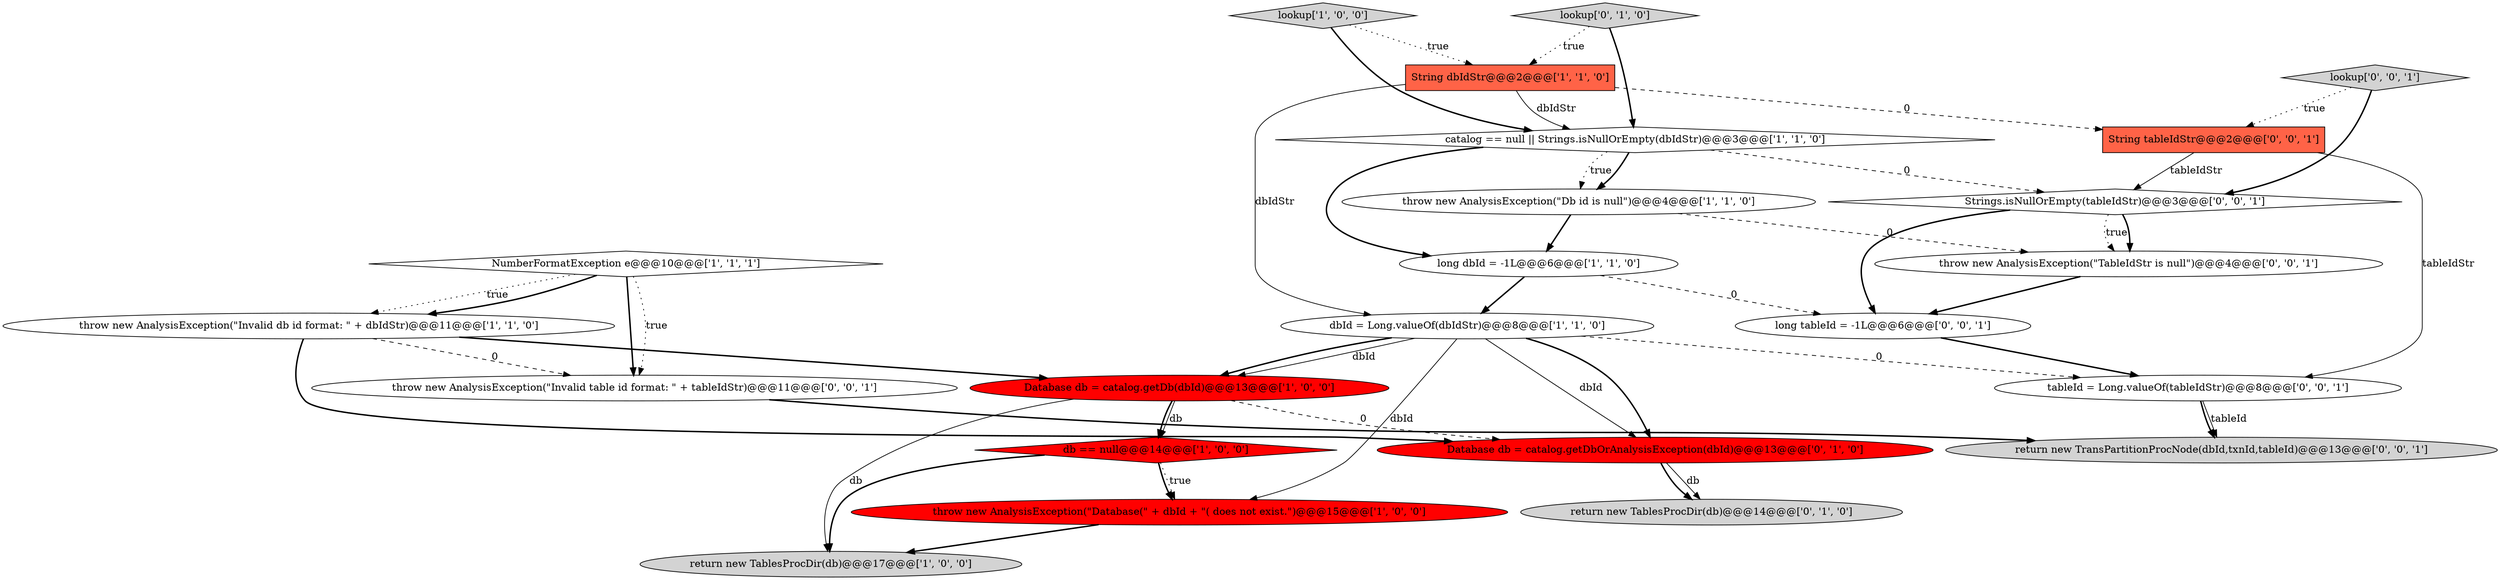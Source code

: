 digraph {
2 [style = filled, label = "Database db = catalog.getDb(dbId)@@@13@@@['1', '0', '0']", fillcolor = red, shape = ellipse image = "AAA1AAABBB1BBB"];
14 [style = filled, label = "return new TablesProcDir(db)@@@14@@@['0', '1', '0']", fillcolor = lightgray, shape = ellipse image = "AAA0AAABBB2BBB"];
7 [style = filled, label = "catalog == null || Strings.isNullOrEmpty(dbIdStr)@@@3@@@['1', '1', '0']", fillcolor = white, shape = diamond image = "AAA0AAABBB1BBB"];
9 [style = filled, label = "long dbId = -1L@@@6@@@['1', '1', '0']", fillcolor = white, shape = ellipse image = "AAA0AAABBB1BBB"];
20 [style = filled, label = "return new TransPartitionProcNode(dbId,txnId,tableId)@@@13@@@['0', '0', '1']", fillcolor = lightgray, shape = ellipse image = "AAA0AAABBB3BBB"];
18 [style = filled, label = "throw new AnalysisException(\"TableIdStr is null\")@@@4@@@['0', '0', '1']", fillcolor = white, shape = ellipse image = "AAA0AAABBB3BBB"];
4 [style = filled, label = "lookup['1', '0', '0']", fillcolor = lightgray, shape = diamond image = "AAA0AAABBB1BBB"];
19 [style = filled, label = "long tableId = -1L@@@6@@@['0', '0', '1']", fillcolor = white, shape = ellipse image = "AAA0AAABBB3BBB"];
15 [style = filled, label = "tableId = Long.valueOf(tableIdStr)@@@8@@@['0', '0', '1']", fillcolor = white, shape = ellipse image = "AAA0AAABBB3BBB"];
21 [style = filled, label = "throw new AnalysisException(\"Invalid table id format: \" + tableIdStr)@@@11@@@['0', '0', '1']", fillcolor = white, shape = ellipse image = "AAA0AAABBB3BBB"];
6 [style = filled, label = "NumberFormatException e@@@10@@@['1', '1', '1']", fillcolor = white, shape = diamond image = "AAA0AAABBB1BBB"];
16 [style = filled, label = "String tableIdStr@@@2@@@['0', '0', '1']", fillcolor = tomato, shape = box image = "AAA0AAABBB3BBB"];
3 [style = filled, label = "dbId = Long.valueOf(dbIdStr)@@@8@@@['1', '1', '0']", fillcolor = white, shape = ellipse image = "AAA0AAABBB1BBB"];
5 [style = filled, label = "throw new AnalysisException(\"Database(\" + dbId + \"( does not exist.\")@@@15@@@['1', '0', '0']", fillcolor = red, shape = ellipse image = "AAA1AAABBB1BBB"];
17 [style = filled, label = "Strings.isNullOrEmpty(tableIdStr)@@@3@@@['0', '0', '1']", fillcolor = white, shape = diamond image = "AAA0AAABBB3BBB"];
11 [style = filled, label = "return new TablesProcDir(db)@@@17@@@['1', '0', '0']", fillcolor = lightgray, shape = ellipse image = "AAA0AAABBB1BBB"];
10 [style = filled, label = "throw new AnalysisException(\"Db id is null\")@@@4@@@['1', '1', '0']", fillcolor = white, shape = ellipse image = "AAA0AAABBB1BBB"];
12 [style = filled, label = "Database db = catalog.getDbOrAnalysisException(dbId)@@@13@@@['0', '1', '0']", fillcolor = red, shape = ellipse image = "AAA1AAABBB2BBB"];
0 [style = filled, label = "String dbIdStr@@@2@@@['1', '1', '0']", fillcolor = tomato, shape = box image = "AAA0AAABBB1BBB"];
13 [style = filled, label = "lookup['0', '1', '0']", fillcolor = lightgray, shape = diamond image = "AAA0AAABBB2BBB"];
1 [style = filled, label = "throw new AnalysisException(\"Invalid db id format: \" + dbIdStr)@@@11@@@['1', '1', '0']", fillcolor = white, shape = ellipse image = "AAA0AAABBB1BBB"];
22 [style = filled, label = "lookup['0', '0', '1']", fillcolor = lightgray, shape = diamond image = "AAA0AAABBB3BBB"];
8 [style = filled, label = "db == null@@@14@@@['1', '0', '0']", fillcolor = red, shape = diamond image = "AAA1AAABBB1BBB"];
3->12 [style = solid, label="dbId"];
7->10 [style = dotted, label="true"];
17->18 [style = dotted, label="true"];
7->10 [style = bold, label=""];
7->17 [style = dashed, label="0"];
6->21 [style = bold, label=""];
4->0 [style = dotted, label="true"];
0->16 [style = dashed, label="0"];
6->1 [style = dotted, label="true"];
18->19 [style = bold, label=""];
16->15 [style = solid, label="tableIdStr"];
1->21 [style = dashed, label="0"];
3->12 [style = bold, label=""];
3->5 [style = solid, label="dbId"];
2->8 [style = solid, label="db"];
17->19 [style = bold, label=""];
4->7 [style = bold, label=""];
0->7 [style = solid, label="dbIdStr"];
15->20 [style = solid, label="tableId"];
10->18 [style = dashed, label="0"];
9->19 [style = dashed, label="0"];
7->9 [style = bold, label=""];
0->3 [style = solid, label="dbIdStr"];
6->1 [style = bold, label=""];
2->12 [style = dashed, label="0"];
16->17 [style = solid, label="tableIdStr"];
12->14 [style = solid, label="db"];
21->20 [style = bold, label=""];
3->2 [style = bold, label=""];
8->5 [style = bold, label=""];
8->5 [style = dotted, label="true"];
13->0 [style = dotted, label="true"];
13->7 [style = bold, label=""];
15->20 [style = bold, label=""];
22->16 [style = dotted, label="true"];
3->2 [style = solid, label="dbId"];
12->14 [style = bold, label=""];
1->12 [style = bold, label=""];
22->17 [style = bold, label=""];
2->11 [style = solid, label="db"];
9->3 [style = bold, label=""];
3->15 [style = dashed, label="0"];
10->9 [style = bold, label=""];
1->2 [style = bold, label=""];
5->11 [style = bold, label=""];
6->21 [style = dotted, label="true"];
19->15 [style = bold, label=""];
8->11 [style = bold, label=""];
17->18 [style = bold, label=""];
2->8 [style = bold, label=""];
}
